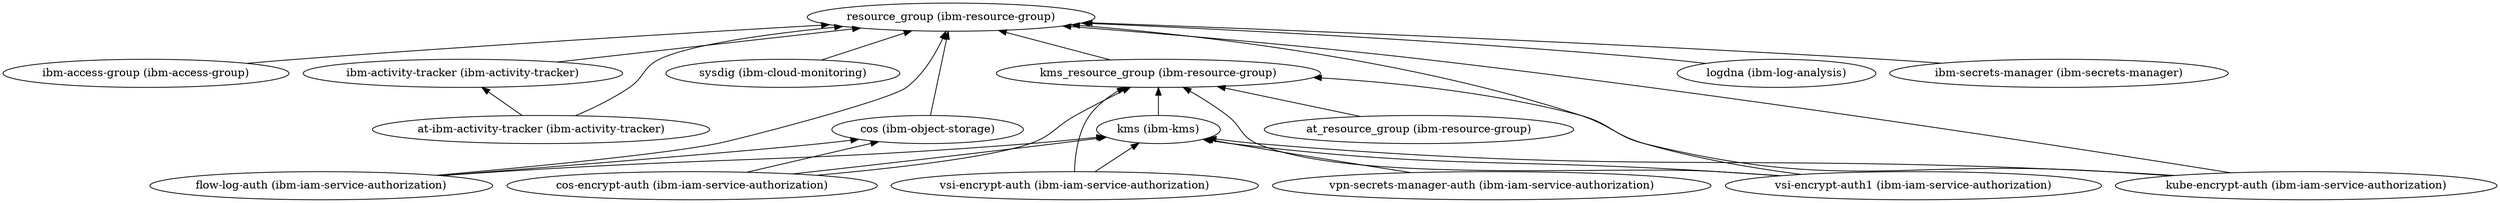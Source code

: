 digraph {
    rankdir="BT"
    "ibm-access-group (ibm-access-group)" -> "resource_group (ibm-resource-group)"
"ibm-access-group (ibm-access-group)"
"resource_group (ibm-resource-group)"
"ibm-activity-tracker (ibm-activity-tracker)" -> "resource_group (ibm-resource-group)"
"ibm-activity-tracker (ibm-activity-tracker)"
"at-ibm-activity-tracker (ibm-activity-tracker)" -> "resource_group (ibm-resource-group)"
"at-ibm-activity-tracker (ibm-activity-tracker)" -> "ibm-activity-tracker (ibm-activity-tracker)"
"at-ibm-activity-tracker (ibm-activity-tracker)"
"sysdig (ibm-cloud-monitoring)" -> "resource_group (ibm-resource-group)"
"sysdig (ibm-cloud-monitoring)"
"vsi-encrypt-auth (ibm-iam-service-authorization)" -> "kms (ibm-kms)"
"vsi-encrypt-auth (ibm-iam-service-authorization)" -> "kms_resource_group (ibm-resource-group)"
"vsi-encrypt-auth (ibm-iam-service-authorization)"
"kms (ibm-kms)" -> "kms_resource_group (ibm-resource-group)"
"kms (ibm-kms)"
"kms_resource_group (ibm-resource-group)" -> "resource_group (ibm-resource-group)"
"kms_resource_group (ibm-resource-group)"
"cos-encrypt-auth (ibm-iam-service-authorization)" -> "cos (ibm-object-storage)"
"cos-encrypt-auth (ibm-iam-service-authorization)" -> "kms (ibm-kms)"
"cos-encrypt-auth (ibm-iam-service-authorization)" -> "kms_resource_group (ibm-resource-group)"
"cos-encrypt-auth (ibm-iam-service-authorization)"
"cos (ibm-object-storage)" -> "resource_group (ibm-resource-group)"
"cos (ibm-object-storage)"
"flow-log-auth (ibm-iam-service-authorization)" -> "kms (ibm-kms)"
"flow-log-auth (ibm-iam-service-authorization)" -> "cos (ibm-object-storage)"
"flow-log-auth (ibm-iam-service-authorization)" -> "resource_group (ibm-resource-group)"
"flow-log-auth (ibm-iam-service-authorization)"
"vsi-encrypt-auth1 (ibm-iam-service-authorization)" -> "kms (ibm-kms)"
"vsi-encrypt-auth1 (ibm-iam-service-authorization)" -> "resource_group (ibm-resource-group)"
"vsi-encrypt-auth1 (ibm-iam-service-authorization)" -> "kms_resource_group (ibm-resource-group)"
"vsi-encrypt-auth1 (ibm-iam-service-authorization)"
"kube-encrypt-auth (ibm-iam-service-authorization)" -> "kms (ibm-kms)"
"kube-encrypt-auth (ibm-iam-service-authorization)" -> "resource_group (ibm-resource-group)"
"kube-encrypt-auth (ibm-iam-service-authorization)" -> "kms_resource_group (ibm-resource-group)"
"kube-encrypt-auth (ibm-iam-service-authorization)"
"vpn-secrets-manager-auth (ibm-iam-service-authorization)" -> "kms (ibm-kms)"
"vpn-secrets-manager-auth (ibm-iam-service-authorization)"
"logdna (ibm-log-analysis)" -> "resource_group (ibm-resource-group)"
"logdna (ibm-log-analysis)"
"at_resource_group (ibm-resource-group)" -> "kms_resource_group (ibm-resource-group)"
"at_resource_group (ibm-resource-group)"
"ibm-secrets-manager (ibm-secrets-manager)" -> "resource_group (ibm-resource-group)"
"ibm-secrets-manager (ibm-secrets-manager)"
  }